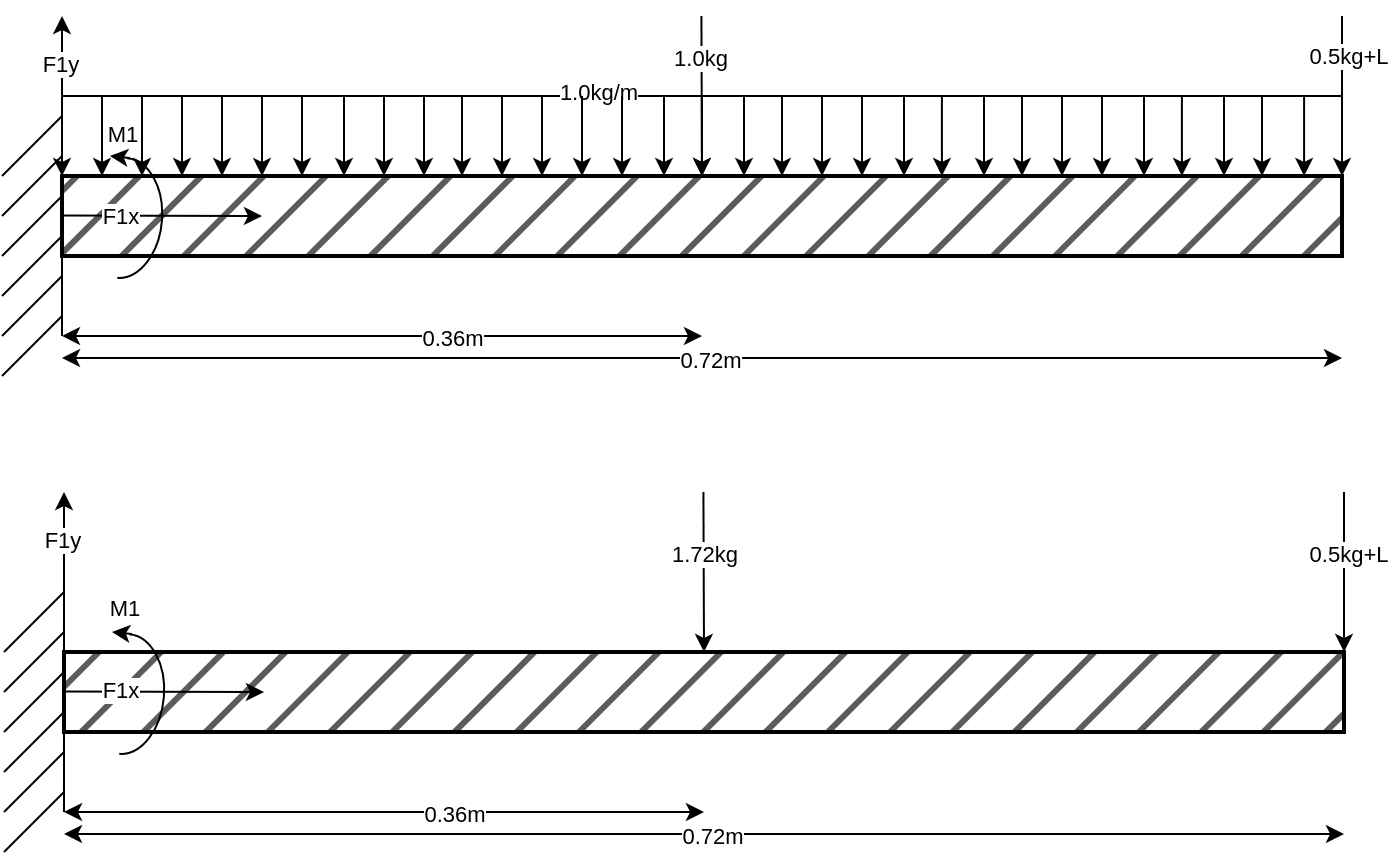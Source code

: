 <mxfile version="21.2.9" type="device" pages="3">
  <diagram name="Page-1" id="axzTdwanPPcY_GPAOkx-">
    <mxGraphModel dx="1050" dy="491" grid="1" gridSize="10" guides="1" tooltips="1" connect="1" arrows="1" fold="1" page="1" pageScale="1" pageWidth="827" pageHeight="1169" math="0" shadow="0">
      <root>
        <mxCell id="0" />
        <mxCell id="1" parent="0" />
        <mxCell id="p3DkcuDAO2Fv7h7GFcOw-1" value="" style="rounded=0;whiteSpace=wrap;html=1;gradientColor=none;fillStyle=hatch;fillColor=#5C5C5C;strokeWidth=2;" parent="1" vertex="1">
          <mxGeometry x="80" y="120" width="640" height="40" as="geometry" />
        </mxCell>
        <mxCell id="p3DkcuDAO2Fv7h7GFcOw-2" value="" style="endArrow=none;html=1;rounded=0;" parent="1" edge="1">
          <mxGeometry width="50" height="50" relative="1" as="geometry">
            <mxPoint x="80" y="200" as="sourcePoint" />
            <mxPoint x="80" y="80" as="targetPoint" />
          </mxGeometry>
        </mxCell>
        <mxCell id="p3DkcuDAO2Fv7h7GFcOw-3" value="" style="endArrow=none;html=1;rounded=0;" parent="1" edge="1">
          <mxGeometry width="50" height="50" relative="1" as="geometry">
            <mxPoint x="50" y="120" as="sourcePoint" />
            <mxPoint x="80" y="90" as="targetPoint" />
          </mxGeometry>
        </mxCell>
        <mxCell id="p3DkcuDAO2Fv7h7GFcOw-4" value="" style="endArrow=none;html=1;rounded=0;" parent="1" edge="1">
          <mxGeometry width="50" height="50" relative="1" as="geometry">
            <mxPoint x="50" y="140" as="sourcePoint" />
            <mxPoint x="80" y="110" as="targetPoint" />
          </mxGeometry>
        </mxCell>
        <mxCell id="p3DkcuDAO2Fv7h7GFcOw-5" value="" style="endArrow=none;html=1;rounded=0;" parent="1" edge="1">
          <mxGeometry width="50" height="50" relative="1" as="geometry">
            <mxPoint x="50" y="160" as="sourcePoint" />
            <mxPoint x="80" y="130" as="targetPoint" />
          </mxGeometry>
        </mxCell>
        <mxCell id="p3DkcuDAO2Fv7h7GFcOw-6" value="" style="endArrow=none;html=1;rounded=0;" parent="1" edge="1">
          <mxGeometry width="50" height="50" relative="1" as="geometry">
            <mxPoint x="50" y="180" as="sourcePoint" />
            <mxPoint x="80" y="150" as="targetPoint" />
          </mxGeometry>
        </mxCell>
        <mxCell id="p3DkcuDAO2Fv7h7GFcOw-7" value="" style="endArrow=none;html=1;rounded=0;" parent="1" edge="1">
          <mxGeometry width="50" height="50" relative="1" as="geometry">
            <mxPoint x="50" y="200" as="sourcePoint" />
            <mxPoint x="80" y="170" as="targetPoint" />
          </mxGeometry>
        </mxCell>
        <mxCell id="p3DkcuDAO2Fv7h7GFcOw-8" value="" style="endArrow=none;html=1;rounded=0;" parent="1" edge="1">
          <mxGeometry width="50" height="50" relative="1" as="geometry">
            <mxPoint x="50" y="220" as="sourcePoint" />
            <mxPoint x="80" y="190" as="targetPoint" />
          </mxGeometry>
        </mxCell>
        <mxCell id="p3DkcuDAO2Fv7h7GFcOw-12" value="" style="endArrow=classic;html=1;rounded=0;entryX=1;entryY=0;entryDx=0;entryDy=0;" parent="1" target="p3DkcuDAO2Fv7h7GFcOw-1" edge="1">
          <mxGeometry width="50" height="50" relative="1" as="geometry">
            <mxPoint x="720" y="40" as="sourcePoint" />
            <mxPoint x="790" y="20" as="targetPoint" />
          </mxGeometry>
        </mxCell>
        <mxCell id="p3DkcuDAO2Fv7h7GFcOw-53" value="0.5kg+L" style="edgeLabel;html=1;align=center;verticalAlign=middle;resizable=0;points=[];" parent="p3DkcuDAO2Fv7h7GFcOw-12" vertex="1" connectable="0">
          <mxGeometry x="-0.616" y="3" relative="1" as="geometry">
            <mxPoint y="4" as="offset" />
          </mxGeometry>
        </mxCell>
        <mxCell id="p3DkcuDAO2Fv7h7GFcOw-18" value="" style="endArrow=classic;html=1;rounded=0;entryX=1;entryY=0;entryDx=0;entryDy=0;" parent="1" edge="1">
          <mxGeometry width="50" height="50" relative="1" as="geometry">
            <mxPoint x="200" y="80" as="sourcePoint" />
            <mxPoint x="200" y="120" as="targetPoint" />
          </mxGeometry>
        </mxCell>
        <mxCell id="p3DkcuDAO2Fv7h7GFcOw-19" value="" style="endArrow=classic;html=1;rounded=0;entryX=1;entryY=0;entryDx=0;entryDy=0;" parent="1" edge="1">
          <mxGeometry width="50" height="50" relative="1" as="geometry">
            <mxPoint x="180" y="80" as="sourcePoint" />
            <mxPoint x="180" y="120" as="targetPoint" />
          </mxGeometry>
        </mxCell>
        <mxCell id="p3DkcuDAO2Fv7h7GFcOw-20" value="" style="endArrow=classic;html=1;rounded=0;entryX=1;entryY=0;entryDx=0;entryDy=0;" parent="1" edge="1">
          <mxGeometry width="50" height="50" relative="1" as="geometry">
            <mxPoint x="160" y="80" as="sourcePoint" />
            <mxPoint x="160" y="120" as="targetPoint" />
          </mxGeometry>
        </mxCell>
        <mxCell id="p3DkcuDAO2Fv7h7GFcOw-21" value="" style="endArrow=classic;html=1;rounded=0;entryX=1;entryY=0;entryDx=0;entryDy=0;" parent="1" edge="1">
          <mxGeometry width="50" height="50" relative="1" as="geometry">
            <mxPoint x="140" y="80" as="sourcePoint" />
            <mxPoint x="140" y="120" as="targetPoint" />
          </mxGeometry>
        </mxCell>
        <mxCell id="p3DkcuDAO2Fv7h7GFcOw-22" value="" style="endArrow=classic;html=1;rounded=0;entryX=1;entryY=0;entryDx=0;entryDy=0;" parent="1" edge="1">
          <mxGeometry width="50" height="50" relative="1" as="geometry">
            <mxPoint x="120" y="80" as="sourcePoint" />
            <mxPoint x="120" y="120" as="targetPoint" />
          </mxGeometry>
        </mxCell>
        <mxCell id="p3DkcuDAO2Fv7h7GFcOw-23" value="" style="endArrow=classic;html=1;rounded=0;entryX=1;entryY=0;entryDx=0;entryDy=0;" parent="1" edge="1">
          <mxGeometry width="50" height="50" relative="1" as="geometry">
            <mxPoint x="100" y="80" as="sourcePoint" />
            <mxPoint x="100" y="120" as="targetPoint" />
          </mxGeometry>
        </mxCell>
        <mxCell id="p3DkcuDAO2Fv7h7GFcOw-24" value="" style="endArrow=classic;html=1;rounded=0;entryX=1;entryY=0;entryDx=0;entryDy=0;" parent="1" edge="1">
          <mxGeometry width="50" height="50" relative="1" as="geometry">
            <mxPoint x="80" y="80" as="sourcePoint" />
            <mxPoint x="80" y="120" as="targetPoint" />
          </mxGeometry>
        </mxCell>
        <mxCell id="p3DkcuDAO2Fv7h7GFcOw-26" value="" style="endArrow=classic;html=1;rounded=0;endFill=1;startArrow=classic;startFill=1;" parent="1" edge="1">
          <mxGeometry width="50" height="50" relative="1" as="geometry">
            <mxPoint x="80" y="211" as="sourcePoint" />
            <mxPoint x="720" y="211" as="targetPoint" />
          </mxGeometry>
        </mxCell>
        <mxCell id="p3DkcuDAO2Fv7h7GFcOw-27" value="0.72m" style="edgeLabel;html=1;align=center;verticalAlign=middle;resizable=0;points=[];" parent="p3DkcuDAO2Fv7h7GFcOw-26" vertex="1" connectable="0">
          <mxGeometry x="-0.193" y="-1" relative="1" as="geometry">
            <mxPoint x="66" as="offset" />
          </mxGeometry>
        </mxCell>
        <mxCell id="p3DkcuDAO2Fv7h7GFcOw-28" value="" style="endArrow=none;html=1;rounded=0;" parent="1" edge="1">
          <mxGeometry width="50" height="50" relative="1" as="geometry">
            <mxPoint x="80" y="80" as="sourcePoint" />
            <mxPoint x="720" y="80" as="targetPoint" />
          </mxGeometry>
        </mxCell>
        <mxCell id="p3DkcuDAO2Fv7h7GFcOw-119" value="1.0kg/m" style="edgeLabel;html=1;align=center;verticalAlign=middle;resizable=0;points=[];" parent="p3DkcuDAO2Fv7h7GFcOw-28" vertex="1" connectable="0">
          <mxGeometry x="-0.16" y="2" relative="1" as="geometry">
            <mxPoint x="-1" as="offset" />
          </mxGeometry>
        </mxCell>
        <mxCell id="p3DkcuDAO2Fv7h7GFcOw-58" value="" style="endArrow=classic;html=1;rounded=0;entryX=1;entryY=0;entryDx=0;entryDy=0;" parent="1" edge="1">
          <mxGeometry width="50" height="50" relative="1" as="geometry">
            <mxPoint x="261" y="80" as="sourcePoint" />
            <mxPoint x="261" y="120" as="targetPoint" />
          </mxGeometry>
        </mxCell>
        <mxCell id="p3DkcuDAO2Fv7h7GFcOw-59" value="" style="endArrow=classic;html=1;rounded=0;entryX=1;entryY=0;entryDx=0;entryDy=0;" parent="1" edge="1">
          <mxGeometry width="50" height="50" relative="1" as="geometry">
            <mxPoint x="241" y="80" as="sourcePoint" />
            <mxPoint x="241" y="120" as="targetPoint" />
          </mxGeometry>
        </mxCell>
        <mxCell id="p3DkcuDAO2Fv7h7GFcOw-60" value="" style="endArrow=classic;html=1;rounded=0;entryX=1;entryY=0;entryDx=0;entryDy=0;" parent="1" edge="1">
          <mxGeometry width="50" height="50" relative="1" as="geometry">
            <mxPoint x="221" y="80" as="sourcePoint" />
            <mxPoint x="221" y="120" as="targetPoint" />
          </mxGeometry>
        </mxCell>
        <mxCell id="p3DkcuDAO2Fv7h7GFcOw-90" value="" style="endArrow=classic;html=1;rounded=0;endFill=1;startArrow=classic;startFill=1;" parent="1" edge="1">
          <mxGeometry width="50" height="50" relative="1" as="geometry">
            <mxPoint x="80" y="200" as="sourcePoint" />
            <mxPoint x="400" y="200" as="targetPoint" />
          </mxGeometry>
        </mxCell>
        <mxCell id="p3DkcuDAO2Fv7h7GFcOw-91" value="0.36m" style="edgeLabel;html=1;align=center;verticalAlign=middle;resizable=0;points=[];" parent="p3DkcuDAO2Fv7h7GFcOw-90" vertex="1" connectable="0">
          <mxGeometry x="-0.193" y="-1" relative="1" as="geometry">
            <mxPoint x="66" as="offset" />
          </mxGeometry>
        </mxCell>
        <mxCell id="p3DkcuDAO2Fv7h7GFcOw-94" value="" style="endArrow=classic;html=1;rounded=0;entryX=0.5;entryY=0;entryDx=0;entryDy=0;" parent="1" target="p3DkcuDAO2Fv7h7GFcOw-1" edge="1">
          <mxGeometry width="50" height="50" relative="1" as="geometry">
            <mxPoint x="399.71" y="40" as="sourcePoint" />
            <mxPoint x="440" y="50" as="targetPoint" />
          </mxGeometry>
        </mxCell>
        <mxCell id="p3DkcuDAO2Fv7h7GFcOw-95" value="1.0kg" style="edgeLabel;html=1;align=center;verticalAlign=middle;resizable=0;points=[];" parent="p3DkcuDAO2Fv7h7GFcOw-94" vertex="1" connectable="0">
          <mxGeometry x="-0.616" y="3" relative="1" as="geometry">
            <mxPoint x="-4" y="5" as="offset" />
          </mxGeometry>
        </mxCell>
        <mxCell id="p3DkcuDAO2Fv7h7GFcOw-96" value="" style="endArrow=classic;html=1;rounded=0;entryX=1;entryY=0;entryDx=0;entryDy=0;" parent="1" edge="1">
          <mxGeometry width="50" height="50" relative="1" as="geometry">
            <mxPoint x="360" y="80" as="sourcePoint" />
            <mxPoint x="360" y="120" as="targetPoint" />
          </mxGeometry>
        </mxCell>
        <mxCell id="p3DkcuDAO2Fv7h7GFcOw-97" value="" style="endArrow=classic;html=1;rounded=0;entryX=1;entryY=0;entryDx=0;entryDy=0;" parent="1" edge="1">
          <mxGeometry width="50" height="50" relative="1" as="geometry">
            <mxPoint x="340" y="80" as="sourcePoint" />
            <mxPoint x="340" y="120" as="targetPoint" />
          </mxGeometry>
        </mxCell>
        <mxCell id="p3DkcuDAO2Fv7h7GFcOw-98" value="" style="endArrow=classic;html=1;rounded=0;entryX=1;entryY=0;entryDx=0;entryDy=0;" parent="1" edge="1">
          <mxGeometry width="50" height="50" relative="1" as="geometry">
            <mxPoint x="320" y="80" as="sourcePoint" />
            <mxPoint x="320" y="120" as="targetPoint" />
          </mxGeometry>
        </mxCell>
        <mxCell id="p3DkcuDAO2Fv7h7GFcOw-99" value="" style="endArrow=classic;html=1;rounded=0;entryX=1;entryY=0;entryDx=0;entryDy=0;" parent="1" edge="1">
          <mxGeometry width="50" height="50" relative="1" as="geometry">
            <mxPoint x="300" y="80" as="sourcePoint" />
            <mxPoint x="300" y="120" as="targetPoint" />
          </mxGeometry>
        </mxCell>
        <mxCell id="p3DkcuDAO2Fv7h7GFcOw-100" value="" style="endArrow=classic;html=1;rounded=0;entryX=1;entryY=0;entryDx=0;entryDy=0;" parent="1" edge="1">
          <mxGeometry width="50" height="50" relative="1" as="geometry">
            <mxPoint x="280" y="80" as="sourcePoint" />
            <mxPoint x="280" y="120" as="targetPoint" />
          </mxGeometry>
        </mxCell>
        <mxCell id="p3DkcuDAO2Fv7h7GFcOw-101" value="" style="endArrow=classic;html=1;rounded=0;entryX=1;entryY=0;entryDx=0;entryDy=0;" parent="1" edge="1">
          <mxGeometry width="50" height="50" relative="1" as="geometry">
            <mxPoint x="421" y="80" as="sourcePoint" />
            <mxPoint x="421" y="120" as="targetPoint" />
          </mxGeometry>
        </mxCell>
        <mxCell id="p3DkcuDAO2Fv7h7GFcOw-102" value="" style="endArrow=classic;html=1;rounded=0;entryX=1;entryY=0;entryDx=0;entryDy=0;" parent="1" edge="1">
          <mxGeometry width="50" height="50" relative="1" as="geometry">
            <mxPoint x="399.95" y="80" as="sourcePoint" />
            <mxPoint x="399.95" y="120" as="targetPoint" />
          </mxGeometry>
        </mxCell>
        <mxCell id="p3DkcuDAO2Fv7h7GFcOw-103" value="" style="endArrow=classic;html=1;rounded=0;entryX=1;entryY=0;entryDx=0;entryDy=0;" parent="1" edge="1">
          <mxGeometry width="50" height="50" relative="1" as="geometry">
            <mxPoint x="381" y="80" as="sourcePoint" />
            <mxPoint x="381" y="120" as="targetPoint" />
          </mxGeometry>
        </mxCell>
        <mxCell id="p3DkcuDAO2Fv7h7GFcOw-104" value="" style="endArrow=classic;html=1;rounded=0;entryX=1;entryY=0;entryDx=0;entryDy=0;" parent="1" edge="1">
          <mxGeometry width="50" height="50" relative="1" as="geometry">
            <mxPoint x="480" y="80" as="sourcePoint" />
            <mxPoint x="480" y="120" as="targetPoint" />
          </mxGeometry>
        </mxCell>
        <mxCell id="p3DkcuDAO2Fv7h7GFcOw-105" value="" style="endArrow=classic;html=1;rounded=0;entryX=1;entryY=0;entryDx=0;entryDy=0;" parent="1" edge="1">
          <mxGeometry width="50" height="50" relative="1" as="geometry">
            <mxPoint x="460" y="80" as="sourcePoint" />
            <mxPoint x="460" y="120" as="targetPoint" />
          </mxGeometry>
        </mxCell>
        <mxCell id="p3DkcuDAO2Fv7h7GFcOw-106" value="" style="endArrow=classic;html=1;rounded=0;entryX=1;entryY=0;entryDx=0;entryDy=0;" parent="1" edge="1">
          <mxGeometry width="50" height="50" relative="1" as="geometry">
            <mxPoint x="440" y="80" as="sourcePoint" />
            <mxPoint x="440" y="120" as="targetPoint" />
          </mxGeometry>
        </mxCell>
        <mxCell id="p3DkcuDAO2Fv7h7GFcOw-107" value="" style="endArrow=classic;html=1;rounded=0;entryX=1;entryY=0;entryDx=0;entryDy=0;" parent="1" edge="1">
          <mxGeometry width="50" height="50" relative="1" as="geometry">
            <mxPoint x="541" y="80" as="sourcePoint" />
            <mxPoint x="541" y="120" as="targetPoint" />
          </mxGeometry>
        </mxCell>
        <mxCell id="p3DkcuDAO2Fv7h7GFcOw-108" value="" style="endArrow=classic;html=1;rounded=0;entryX=1;entryY=0;entryDx=0;entryDy=0;" parent="1" edge="1">
          <mxGeometry width="50" height="50" relative="1" as="geometry">
            <mxPoint x="519.95" y="80" as="sourcePoint" />
            <mxPoint x="519.95" y="120" as="targetPoint" />
          </mxGeometry>
        </mxCell>
        <mxCell id="p3DkcuDAO2Fv7h7GFcOw-109" value="" style="endArrow=classic;html=1;rounded=0;entryX=1;entryY=0;entryDx=0;entryDy=0;" parent="1" edge="1">
          <mxGeometry width="50" height="50" relative="1" as="geometry">
            <mxPoint x="501" y="80" as="sourcePoint" />
            <mxPoint x="501" y="120" as="targetPoint" />
          </mxGeometry>
        </mxCell>
        <mxCell id="p3DkcuDAO2Fv7h7GFcOw-110" value="" style="endArrow=classic;html=1;rounded=0;entryX=1;entryY=0;entryDx=0;entryDy=0;" parent="1" edge="1">
          <mxGeometry width="50" height="50" relative="1" as="geometry">
            <mxPoint x="600" y="80" as="sourcePoint" />
            <mxPoint x="600" y="120" as="targetPoint" />
          </mxGeometry>
        </mxCell>
        <mxCell id="p3DkcuDAO2Fv7h7GFcOw-111" value="" style="endArrow=classic;html=1;rounded=0;entryX=1;entryY=0;entryDx=0;entryDy=0;" parent="1" edge="1">
          <mxGeometry width="50" height="50" relative="1" as="geometry">
            <mxPoint x="580" y="80" as="sourcePoint" />
            <mxPoint x="580" y="120" as="targetPoint" />
          </mxGeometry>
        </mxCell>
        <mxCell id="p3DkcuDAO2Fv7h7GFcOw-112" value="" style="endArrow=classic;html=1;rounded=0;entryX=1;entryY=0;entryDx=0;entryDy=0;" parent="1" edge="1">
          <mxGeometry width="50" height="50" relative="1" as="geometry">
            <mxPoint x="560" y="80" as="sourcePoint" />
            <mxPoint x="560" y="120" as="targetPoint" />
          </mxGeometry>
        </mxCell>
        <mxCell id="p3DkcuDAO2Fv7h7GFcOw-113" value="" style="endArrow=classic;html=1;rounded=0;entryX=1;entryY=0;entryDx=0;entryDy=0;" parent="1" edge="1">
          <mxGeometry width="50" height="50" relative="1" as="geometry">
            <mxPoint x="661" y="80" as="sourcePoint" />
            <mxPoint x="661" y="120" as="targetPoint" />
          </mxGeometry>
        </mxCell>
        <mxCell id="p3DkcuDAO2Fv7h7GFcOw-114" value="" style="endArrow=classic;html=1;rounded=0;entryX=1;entryY=0;entryDx=0;entryDy=0;" parent="1" edge="1">
          <mxGeometry width="50" height="50" relative="1" as="geometry">
            <mxPoint x="639.95" y="80" as="sourcePoint" />
            <mxPoint x="639.95" y="120" as="targetPoint" />
          </mxGeometry>
        </mxCell>
        <mxCell id="p3DkcuDAO2Fv7h7GFcOw-115" value="" style="endArrow=classic;html=1;rounded=0;entryX=1;entryY=0;entryDx=0;entryDy=0;" parent="1" edge="1">
          <mxGeometry width="50" height="50" relative="1" as="geometry">
            <mxPoint x="621" y="80" as="sourcePoint" />
            <mxPoint x="621" y="120" as="targetPoint" />
          </mxGeometry>
        </mxCell>
        <mxCell id="p3DkcuDAO2Fv7h7GFcOw-116" value="" style="endArrow=classic;html=1;rounded=0;entryX=1;entryY=0;entryDx=0;entryDy=0;" parent="1" edge="1">
          <mxGeometry width="50" height="50" relative="1" as="geometry">
            <mxPoint x="701.05" y="80" as="sourcePoint" />
            <mxPoint x="701.05" y="120" as="targetPoint" />
          </mxGeometry>
        </mxCell>
        <mxCell id="p3DkcuDAO2Fv7h7GFcOw-117" value="" style="endArrow=classic;html=1;rounded=0;entryX=1;entryY=0;entryDx=0;entryDy=0;" parent="1" edge="1">
          <mxGeometry width="50" height="50" relative="1" as="geometry">
            <mxPoint x="680" y="80" as="sourcePoint" />
            <mxPoint x="680" y="120" as="targetPoint" />
          </mxGeometry>
        </mxCell>
        <mxCell id="p3DkcuDAO2Fv7h7GFcOw-120" value="" style="rounded=0;whiteSpace=wrap;html=1;fillStyle=hatch;fillColor=#5C5C5C;strokeWidth=2;gradientColor=none;" parent="1" vertex="1">
          <mxGeometry x="81" y="358" width="640" height="40" as="geometry" />
        </mxCell>
        <mxCell id="p3DkcuDAO2Fv7h7GFcOw-121" value="" style="endArrow=none;html=1;rounded=0;" parent="1" edge="1">
          <mxGeometry width="50" height="50" relative="1" as="geometry">
            <mxPoint x="81" y="438" as="sourcePoint" />
            <mxPoint x="81" y="318" as="targetPoint" />
          </mxGeometry>
        </mxCell>
        <mxCell id="p3DkcuDAO2Fv7h7GFcOw-122" value="" style="endArrow=none;html=1;rounded=0;" parent="1" edge="1">
          <mxGeometry width="50" height="50" relative="1" as="geometry">
            <mxPoint x="51" y="358" as="sourcePoint" />
            <mxPoint x="81" y="328" as="targetPoint" />
          </mxGeometry>
        </mxCell>
        <mxCell id="p3DkcuDAO2Fv7h7GFcOw-123" value="" style="endArrow=none;html=1;rounded=0;" parent="1" edge="1">
          <mxGeometry width="50" height="50" relative="1" as="geometry">
            <mxPoint x="51" y="378" as="sourcePoint" />
            <mxPoint x="81" y="348" as="targetPoint" />
          </mxGeometry>
        </mxCell>
        <mxCell id="p3DkcuDAO2Fv7h7GFcOw-124" value="" style="endArrow=none;html=1;rounded=0;" parent="1" edge="1">
          <mxGeometry width="50" height="50" relative="1" as="geometry">
            <mxPoint x="51" y="398" as="sourcePoint" />
            <mxPoint x="81" y="368" as="targetPoint" />
          </mxGeometry>
        </mxCell>
        <mxCell id="p3DkcuDAO2Fv7h7GFcOw-125" value="" style="endArrow=none;html=1;rounded=0;" parent="1" edge="1">
          <mxGeometry width="50" height="50" relative="1" as="geometry">
            <mxPoint x="51" y="418" as="sourcePoint" />
            <mxPoint x="81" y="388" as="targetPoint" />
          </mxGeometry>
        </mxCell>
        <mxCell id="p3DkcuDAO2Fv7h7GFcOw-126" value="" style="endArrow=none;html=1;rounded=0;" parent="1" edge="1">
          <mxGeometry width="50" height="50" relative="1" as="geometry">
            <mxPoint x="51" y="438" as="sourcePoint" />
            <mxPoint x="81" y="408" as="targetPoint" />
          </mxGeometry>
        </mxCell>
        <mxCell id="p3DkcuDAO2Fv7h7GFcOw-127" value="" style="endArrow=none;html=1;rounded=0;" parent="1" edge="1">
          <mxGeometry width="50" height="50" relative="1" as="geometry">
            <mxPoint x="51" y="458" as="sourcePoint" />
            <mxPoint x="81" y="428" as="targetPoint" />
          </mxGeometry>
        </mxCell>
        <mxCell id="p3DkcuDAO2Fv7h7GFcOw-128" value="" style="endArrow=classic;html=1;rounded=0;entryX=1;entryY=0;entryDx=0;entryDy=0;" parent="1" target="p3DkcuDAO2Fv7h7GFcOw-120" edge="1">
          <mxGeometry width="50" height="50" relative="1" as="geometry">
            <mxPoint x="721.0" y="278" as="sourcePoint" />
            <mxPoint x="791.0" y="258" as="targetPoint" />
          </mxGeometry>
        </mxCell>
        <mxCell id="p3DkcuDAO2Fv7h7GFcOw-170" value="0.5kg+L" style="edgeLabel;html=1;align=center;verticalAlign=middle;resizable=0;points=[];" parent="p3DkcuDAO2Fv7h7GFcOw-128" vertex="1" connectable="0">
          <mxGeometry x="-0.242" y="2" relative="1" as="geometry">
            <mxPoint as="offset" />
          </mxGeometry>
        </mxCell>
        <mxCell id="p3DkcuDAO2Fv7h7GFcOw-137" value="" style="endArrow=classic;html=1;rounded=0;endFill=1;startArrow=classic;startFill=1;" parent="1" edge="1">
          <mxGeometry width="50" height="50" relative="1" as="geometry">
            <mxPoint x="81" y="449" as="sourcePoint" />
            <mxPoint x="721.0" y="449" as="targetPoint" />
          </mxGeometry>
        </mxCell>
        <mxCell id="p3DkcuDAO2Fv7h7GFcOw-138" value="0.72m" style="edgeLabel;html=1;align=center;verticalAlign=middle;resizable=0;points=[];" parent="p3DkcuDAO2Fv7h7GFcOw-137" vertex="1" connectable="0">
          <mxGeometry x="-0.193" y="-1" relative="1" as="geometry">
            <mxPoint x="66" as="offset" />
          </mxGeometry>
        </mxCell>
        <mxCell id="p3DkcuDAO2Fv7h7GFcOw-144" value="" style="endArrow=classic;html=1;rounded=0;endFill=1;startArrow=classic;startFill=1;" parent="1" edge="1">
          <mxGeometry width="50" height="50" relative="1" as="geometry">
            <mxPoint x="81" y="438" as="sourcePoint" />
            <mxPoint x="401.0" y="438" as="targetPoint" />
          </mxGeometry>
        </mxCell>
        <mxCell id="p3DkcuDAO2Fv7h7GFcOw-145" value="0.36m" style="edgeLabel;html=1;align=center;verticalAlign=middle;resizable=0;points=[];" parent="p3DkcuDAO2Fv7h7GFcOw-144" vertex="1" connectable="0">
          <mxGeometry x="-0.193" y="-1" relative="1" as="geometry">
            <mxPoint x="66" as="offset" />
          </mxGeometry>
        </mxCell>
        <mxCell id="p3DkcuDAO2Fv7h7GFcOw-146" value="" style="endArrow=classic;html=1;rounded=0;entryX=0.5;entryY=0;entryDx=0;entryDy=0;" parent="1" target="p3DkcuDAO2Fv7h7GFcOw-120" edge="1">
          <mxGeometry width="50" height="50" relative="1" as="geometry">
            <mxPoint x="400.71" y="278" as="sourcePoint" />
            <mxPoint x="441.0" y="288" as="targetPoint" />
          </mxGeometry>
        </mxCell>
        <mxCell id="p3DkcuDAO2Fv7h7GFcOw-147" value="1.72kg" style="edgeLabel;html=1;align=center;verticalAlign=middle;resizable=0;points=[];" parent="p3DkcuDAO2Fv7h7GFcOw-146" vertex="1" connectable="0">
          <mxGeometry x="-0.616" y="3" relative="1" as="geometry">
            <mxPoint x="-3" y="15" as="offset" />
          </mxGeometry>
        </mxCell>
        <mxCell id="p3DkcuDAO2Fv7h7GFcOw-171" value="" style="edgeStyle=none;orthogonalLoop=1;jettySize=auto;html=1;rounded=0;exitX=0;exitY=0.5;exitDx=0;exitDy=0;" parent="1" source="p3DkcuDAO2Fv7h7GFcOw-1" edge="1">
          <mxGeometry width="100" relative="1" as="geometry">
            <mxPoint x="60" y="80" as="sourcePoint" />
            <mxPoint x="80" y="40" as="targetPoint" />
            <Array as="points" />
          </mxGeometry>
        </mxCell>
        <mxCell id="p3DkcuDAO2Fv7h7GFcOw-190" value="F1y" style="edgeLabel;html=1;align=center;verticalAlign=middle;resizable=0;points=[];" parent="p3DkcuDAO2Fv7h7GFcOw-171" vertex="1" connectable="0">
          <mxGeometry x="0.525" y="1" relative="1" as="geometry">
            <mxPoint as="offset" />
          </mxGeometry>
        </mxCell>
        <mxCell id="p3DkcuDAO2Fv7h7GFcOw-172" value="" style="edgeStyle=none;orthogonalLoop=1;jettySize=auto;html=1;rounded=0;" parent="1" edge="1">
          <mxGeometry width="100" relative="1" as="geometry">
            <mxPoint x="80" y="139.71" as="sourcePoint" />
            <mxPoint x="180" y="140" as="targetPoint" />
            <Array as="points" />
          </mxGeometry>
        </mxCell>
        <mxCell id="p3DkcuDAO2Fv7h7GFcOw-189" value="F1x" style="edgeLabel;html=1;align=center;verticalAlign=middle;resizable=0;points=[];" parent="p3DkcuDAO2Fv7h7GFcOw-172" vertex="1" connectable="0">
          <mxGeometry x="0.383" y="-1" relative="1" as="geometry">
            <mxPoint x="-40" y="-1" as="offset" />
          </mxGeometry>
        </mxCell>
        <mxCell id="p3DkcuDAO2Fv7h7GFcOw-188" value="" style="group;rotation=5;" parent="1" vertex="1" connectable="0">
          <mxGeometry x="90" y="111" width="60" height="60" as="geometry" />
        </mxCell>
        <mxCell id="p3DkcuDAO2Fv7h7GFcOw-179" value="" style="verticalLabelPosition=bottom;verticalAlign=top;html=1;shape=mxgraph.basic.arc;startAngle=0.5;endAngle=0.998;rotation=-175;" parent="p3DkcuDAO2Fv7h7GFcOw-188" vertex="1">
          <mxGeometry width="40" height="60" as="geometry" />
        </mxCell>
        <mxCell id="p3DkcuDAO2Fv7h7GFcOw-183" value="" style="endArrow=classic;html=1;rounded=0;" parent="p3DkcuDAO2Fv7h7GFcOw-188" edge="1">
          <mxGeometry width="50" height="50" relative="1" as="geometry">
            <mxPoint x="24" as="sourcePoint" />
            <mxPoint x="14" y="-1" as="targetPoint" />
          </mxGeometry>
        </mxCell>
        <mxCell id="p3DkcuDAO2Fv7h7GFcOw-192" value="" style="edgeStyle=none;orthogonalLoop=1;jettySize=auto;html=1;rounded=0;exitX=0;exitY=0.5;exitDx=0;exitDy=0;" parent="1" edge="1">
          <mxGeometry width="100" relative="1" as="geometry">
            <mxPoint x="81" y="378" as="sourcePoint" />
            <mxPoint x="81" y="278" as="targetPoint" />
            <Array as="points" />
          </mxGeometry>
        </mxCell>
        <mxCell id="p3DkcuDAO2Fv7h7GFcOw-193" value="F1y" style="edgeLabel;html=1;align=center;verticalAlign=middle;resizable=0;points=[];" parent="p3DkcuDAO2Fv7h7GFcOw-192" vertex="1" connectable="0">
          <mxGeometry x="0.525" y="1" relative="1" as="geometry">
            <mxPoint as="offset" />
          </mxGeometry>
        </mxCell>
        <mxCell id="p3DkcuDAO2Fv7h7GFcOw-194" value="" style="edgeStyle=none;orthogonalLoop=1;jettySize=auto;html=1;rounded=0;" parent="1" edge="1">
          <mxGeometry width="100" relative="1" as="geometry">
            <mxPoint x="81" y="377.71" as="sourcePoint" />
            <mxPoint x="181" y="378" as="targetPoint" />
            <Array as="points" />
          </mxGeometry>
        </mxCell>
        <mxCell id="p3DkcuDAO2Fv7h7GFcOw-195" value="F1x" style="edgeLabel;html=1;align=center;verticalAlign=middle;resizable=0;points=[];" parent="p3DkcuDAO2Fv7h7GFcOw-194" vertex="1" connectable="0">
          <mxGeometry x="0.383" y="-1" relative="1" as="geometry">
            <mxPoint x="-41" y="-2" as="offset" />
          </mxGeometry>
        </mxCell>
        <mxCell id="p3DkcuDAO2Fv7h7GFcOw-196" value="" style="group;rotation=5;" parent="1" vertex="1" connectable="0">
          <mxGeometry x="91" y="349" width="60" height="60" as="geometry" />
        </mxCell>
        <mxCell id="p3DkcuDAO2Fv7h7GFcOw-197" value="" style="verticalLabelPosition=bottom;verticalAlign=top;html=1;shape=mxgraph.basic.arc;startAngle=0.5;endAngle=0.998;rotation=-175;" parent="p3DkcuDAO2Fv7h7GFcOw-196" vertex="1">
          <mxGeometry width="40" height="60" as="geometry" />
        </mxCell>
        <mxCell id="p3DkcuDAO2Fv7h7GFcOw-198" value="" style="endArrow=classic;html=1;rounded=0;" parent="p3DkcuDAO2Fv7h7GFcOw-196" edge="1">
          <mxGeometry width="50" height="50" relative="1" as="geometry">
            <mxPoint x="24" as="sourcePoint" />
            <mxPoint x="14" y="-1" as="targetPoint" />
          </mxGeometry>
        </mxCell>
        <mxCell id="p3DkcuDAO2Fv7h7GFcOw-199" value="M1" style="text;html=1;align=center;verticalAlign=middle;resizable=0;points=[];autosize=1;strokeColor=none;fillColor=none;fontSize=11;labelBackgroundColor=default;" parent="1" vertex="1">
          <mxGeometry x="91" y="321" width="40" height="30" as="geometry" />
        </mxCell>
        <mxCell id="p3DkcuDAO2Fv7h7GFcOw-201" value="M1" style="text;html=1;align=center;verticalAlign=middle;resizable=0;points=[];autosize=1;strokeColor=none;fillColor=none;fontSize=11;labelBackgroundColor=default;" parent="1" vertex="1">
          <mxGeometry x="90" y="84" width="40" height="30" as="geometry" />
        </mxCell>
      </root>
    </mxGraphModel>
  </diagram>
  <diagram id="LZLBmjJBoGOjxPH9d1fA" name="Page-2">
    <mxGraphModel dx="875" dy="409" grid="1" gridSize="10" guides="1" tooltips="1" connect="1" arrows="1" fold="1" page="1" pageScale="1" pageWidth="827" pageHeight="1169" math="0" shadow="0">
      <root>
        <mxCell id="0" />
        <mxCell id="1" parent="0" />
        <mxCell id="YxNSKk7f1BrvuIcTue9_-1" value="" style="rounded=0;whiteSpace=wrap;html=1;fillStyle=hatch;fillColor=#5C5C5C;strokeWidth=2;gradientColor=none;" parent="1" vertex="1">
          <mxGeometry x="80" y="160" width="640" height="40" as="geometry" />
        </mxCell>
        <mxCell id="YxNSKk7f1BrvuIcTue9_-2" value="" style="endArrow=none;html=1;rounded=0;" parent="1" edge="1">
          <mxGeometry width="50" height="50" relative="1" as="geometry">
            <mxPoint x="80" y="240" as="sourcePoint" />
            <mxPoint x="80" y="120" as="targetPoint" />
          </mxGeometry>
        </mxCell>
        <mxCell id="YxNSKk7f1BrvuIcTue9_-3" value="" style="endArrow=none;html=1;rounded=0;" parent="1" edge="1">
          <mxGeometry width="50" height="50" relative="1" as="geometry">
            <mxPoint x="50" y="160" as="sourcePoint" />
            <mxPoint x="80" y="130" as="targetPoint" />
          </mxGeometry>
        </mxCell>
        <mxCell id="YxNSKk7f1BrvuIcTue9_-4" value="" style="endArrow=none;html=1;rounded=0;" parent="1" edge="1">
          <mxGeometry width="50" height="50" relative="1" as="geometry">
            <mxPoint x="50" y="180" as="sourcePoint" />
            <mxPoint x="80" y="150" as="targetPoint" />
          </mxGeometry>
        </mxCell>
        <mxCell id="YxNSKk7f1BrvuIcTue9_-5" value="" style="endArrow=none;html=1;rounded=0;" parent="1" edge="1">
          <mxGeometry width="50" height="50" relative="1" as="geometry">
            <mxPoint x="50" y="200" as="sourcePoint" />
            <mxPoint x="80" y="170" as="targetPoint" />
          </mxGeometry>
        </mxCell>
        <mxCell id="YxNSKk7f1BrvuIcTue9_-6" value="" style="endArrow=none;html=1;rounded=0;" parent="1" edge="1">
          <mxGeometry width="50" height="50" relative="1" as="geometry">
            <mxPoint x="50" y="220" as="sourcePoint" />
            <mxPoint x="80" y="190" as="targetPoint" />
          </mxGeometry>
        </mxCell>
        <mxCell id="YxNSKk7f1BrvuIcTue9_-7" value="" style="endArrow=none;html=1;rounded=0;" parent="1" edge="1">
          <mxGeometry width="50" height="50" relative="1" as="geometry">
            <mxPoint x="50" y="240" as="sourcePoint" />
            <mxPoint x="80" y="210" as="targetPoint" />
          </mxGeometry>
        </mxCell>
        <mxCell id="YxNSKk7f1BrvuIcTue9_-8" value="" style="endArrow=none;html=1;rounded=0;" parent="1" edge="1">
          <mxGeometry width="50" height="50" relative="1" as="geometry">
            <mxPoint x="50" y="260" as="sourcePoint" />
            <mxPoint x="80" y="230" as="targetPoint" />
          </mxGeometry>
        </mxCell>
        <mxCell id="YxNSKk7f1BrvuIcTue9_-9" value="" style="endArrow=classic;html=1;rounded=0;entryX=1;entryY=0;entryDx=0;entryDy=0;" parent="1" target="YxNSKk7f1BrvuIcTue9_-1" edge="1">
          <mxGeometry width="50" height="50" relative="1" as="geometry">
            <mxPoint x="720.0" y="80" as="sourcePoint" />
            <mxPoint x="790.0" y="60" as="targetPoint" />
          </mxGeometry>
        </mxCell>
        <mxCell id="YxNSKk7f1BrvuIcTue9_-10" value="0.5kg+L" style="edgeLabel;html=1;align=center;verticalAlign=middle;resizable=0;points=[];" parent="YxNSKk7f1BrvuIcTue9_-9" vertex="1" connectable="0">
          <mxGeometry x="-0.242" y="2" relative="1" as="geometry">
            <mxPoint as="offset" />
          </mxGeometry>
        </mxCell>
        <mxCell id="YxNSKk7f1BrvuIcTue9_-11" value="" style="endArrow=classic;html=1;rounded=0;endFill=1;startArrow=classic;startFill=1;" parent="1" edge="1">
          <mxGeometry width="50" height="50" relative="1" as="geometry">
            <mxPoint x="80" y="251" as="sourcePoint" />
            <mxPoint x="720.0" y="251" as="targetPoint" />
          </mxGeometry>
        </mxCell>
        <mxCell id="YxNSKk7f1BrvuIcTue9_-12" value="0.72m" style="edgeLabel;html=1;align=center;verticalAlign=middle;resizable=0;points=[];" parent="YxNSKk7f1BrvuIcTue9_-11" vertex="1" connectable="0">
          <mxGeometry x="-0.193" y="-1" relative="1" as="geometry">
            <mxPoint x="66" as="offset" />
          </mxGeometry>
        </mxCell>
        <mxCell id="YxNSKk7f1BrvuIcTue9_-13" value="" style="endArrow=classic;html=1;rounded=0;endFill=1;startArrow=classic;startFill=1;" parent="1" edge="1">
          <mxGeometry width="50" height="50" relative="1" as="geometry">
            <mxPoint x="80" y="240" as="sourcePoint" />
            <mxPoint x="285.18" y="240" as="targetPoint" />
          </mxGeometry>
        </mxCell>
        <mxCell id="YxNSKk7f1BrvuIcTue9_-14" value="0.19m" style="edgeLabel;html=1;align=center;verticalAlign=middle;resizable=0;points=[];" parent="YxNSKk7f1BrvuIcTue9_-13" vertex="1" connectable="0">
          <mxGeometry x="-0.193" y="-1" relative="1" as="geometry">
            <mxPoint x="66" as="offset" />
          </mxGeometry>
        </mxCell>
        <mxCell id="YxNSKk7f1BrvuIcTue9_-15" value="" style="endArrow=classic;html=1;rounded=0;entryX=0.5;entryY=0;entryDx=0;entryDy=0;" parent="1" edge="1">
          <mxGeometry width="50" height="50" relative="1" as="geometry">
            <mxPoint x="285.18" y="80" as="sourcePoint" />
            <mxPoint x="285.47" y="160" as="targetPoint" />
          </mxGeometry>
        </mxCell>
        <mxCell id="YxNSKk7f1BrvuIcTue9_-16" value="1.9kg" style="edgeLabel;html=1;align=center;verticalAlign=middle;resizable=0;points=[];" parent="YxNSKk7f1BrvuIcTue9_-15" vertex="1" connectable="0">
          <mxGeometry x="-0.616" y="3" relative="1" as="geometry">
            <mxPoint x="-3" y="15" as="offset" />
          </mxGeometry>
        </mxCell>
        <mxCell id="YxNSKk7f1BrvuIcTue9_-17" value="" style="edgeStyle=none;orthogonalLoop=1;jettySize=auto;html=1;rounded=0;exitX=0;exitY=0.5;exitDx=0;exitDy=0;" parent="1" edge="1">
          <mxGeometry width="100" relative="1" as="geometry">
            <mxPoint x="80" y="180" as="sourcePoint" />
            <mxPoint x="80" y="80" as="targetPoint" />
            <Array as="points" />
          </mxGeometry>
        </mxCell>
        <mxCell id="YxNSKk7f1BrvuIcTue9_-18" value="F1y" style="edgeLabel;html=1;align=center;verticalAlign=middle;resizable=0;points=[];" parent="YxNSKk7f1BrvuIcTue9_-17" vertex="1" connectable="0">
          <mxGeometry x="0.525" y="1" relative="1" as="geometry">
            <mxPoint as="offset" />
          </mxGeometry>
        </mxCell>
        <mxCell id="YxNSKk7f1BrvuIcTue9_-19" value="" style="edgeStyle=none;orthogonalLoop=1;jettySize=auto;html=1;rounded=0;" parent="1" edge="1">
          <mxGeometry width="100" relative="1" as="geometry">
            <mxPoint x="80" y="179.71" as="sourcePoint" />
            <mxPoint x="180" y="180" as="targetPoint" />
            <Array as="points" />
          </mxGeometry>
        </mxCell>
        <mxCell id="YxNSKk7f1BrvuIcTue9_-20" value="F1x" style="edgeLabel;html=1;align=center;verticalAlign=middle;resizable=0;points=[];" parent="YxNSKk7f1BrvuIcTue9_-19" vertex="1" connectable="0">
          <mxGeometry x="0.383" y="-1" relative="1" as="geometry">
            <mxPoint x="-41" y="-2" as="offset" />
          </mxGeometry>
        </mxCell>
        <mxCell id="YxNSKk7f1BrvuIcTue9_-21" value="" style="group;rotation=5;" parent="1" vertex="1" connectable="0">
          <mxGeometry x="90" y="151" width="60" height="60" as="geometry" />
        </mxCell>
        <mxCell id="YxNSKk7f1BrvuIcTue9_-22" value="" style="verticalLabelPosition=bottom;verticalAlign=top;html=1;shape=mxgraph.basic.arc;startAngle=0.5;endAngle=0.998;rotation=-175;" parent="YxNSKk7f1BrvuIcTue9_-21" vertex="1">
          <mxGeometry width="40" height="60" as="geometry" />
        </mxCell>
        <mxCell id="YxNSKk7f1BrvuIcTue9_-23" value="" style="endArrow=classic;html=1;rounded=0;" parent="YxNSKk7f1BrvuIcTue9_-21" edge="1">
          <mxGeometry width="50" height="50" relative="1" as="geometry">
            <mxPoint x="24" as="sourcePoint" />
            <mxPoint x="14" y="-1" as="targetPoint" />
          </mxGeometry>
        </mxCell>
        <mxCell id="YxNSKk7f1BrvuIcTue9_-24" value="M1" style="text;html=1;align=center;verticalAlign=middle;resizable=0;points=[];autosize=1;strokeColor=none;fillColor=none;fontSize=11;labelBackgroundColor=default;" parent="1" vertex="1">
          <mxGeometry x="90" y="123" width="40" height="30" as="geometry" />
        </mxCell>
      </root>
    </mxGraphModel>
  </diagram>
  <diagram id="xJZ1FRS2IvEtv4qOCWMG" name="Page-3">
    <mxGraphModel dx="724" dy="379" grid="1" gridSize="10" guides="1" tooltips="1" connect="1" arrows="1" fold="1" page="1" pageScale="1" pageWidth="827" pageHeight="1169" math="0" shadow="0">
      <root>
        <mxCell id="0" />
        <mxCell id="1" parent="0" />
        <mxCell id="Uho_BnxfFOAtAvo_rA1V-1" value="" style="rounded=0;whiteSpace=wrap;html=1;fillStyle=hatch;fillColor=#5C5C5C;strokeWidth=2;gradientColor=none;" vertex="1" parent="1">
          <mxGeometry x="80" y="160" width="480" height="40" as="geometry" />
        </mxCell>
        <mxCell id="Uho_BnxfFOAtAvo_rA1V-2" value="" style="endArrow=none;html=1;rounded=0;" edge="1" parent="1">
          <mxGeometry width="50" height="50" relative="1" as="geometry">
            <mxPoint x="80" y="240" as="sourcePoint" />
            <mxPoint x="80" y="120" as="targetPoint" />
          </mxGeometry>
        </mxCell>
        <mxCell id="Uho_BnxfFOAtAvo_rA1V-3" value="" style="endArrow=none;html=1;rounded=0;" edge="1" parent="1">
          <mxGeometry width="50" height="50" relative="1" as="geometry">
            <mxPoint x="50" y="160" as="sourcePoint" />
            <mxPoint x="80" y="130" as="targetPoint" />
          </mxGeometry>
        </mxCell>
        <mxCell id="Uho_BnxfFOAtAvo_rA1V-4" value="" style="endArrow=none;html=1;rounded=0;" edge="1" parent="1">
          <mxGeometry width="50" height="50" relative="1" as="geometry">
            <mxPoint x="50" y="180" as="sourcePoint" />
            <mxPoint x="80" y="150" as="targetPoint" />
          </mxGeometry>
        </mxCell>
        <mxCell id="Uho_BnxfFOAtAvo_rA1V-5" value="" style="endArrow=none;html=1;rounded=0;" edge="1" parent="1">
          <mxGeometry width="50" height="50" relative="1" as="geometry">
            <mxPoint x="50" y="200" as="sourcePoint" />
            <mxPoint x="80" y="170" as="targetPoint" />
          </mxGeometry>
        </mxCell>
        <mxCell id="Uho_BnxfFOAtAvo_rA1V-6" value="" style="endArrow=none;html=1;rounded=0;" edge="1" parent="1">
          <mxGeometry width="50" height="50" relative="1" as="geometry">
            <mxPoint x="50" y="220" as="sourcePoint" />
            <mxPoint x="80" y="190" as="targetPoint" />
          </mxGeometry>
        </mxCell>
        <mxCell id="Uho_BnxfFOAtAvo_rA1V-7" value="" style="endArrow=none;html=1;rounded=0;" edge="1" parent="1">
          <mxGeometry width="50" height="50" relative="1" as="geometry">
            <mxPoint x="50" y="240" as="sourcePoint" />
            <mxPoint x="80" y="210" as="targetPoint" />
          </mxGeometry>
        </mxCell>
        <mxCell id="Uho_BnxfFOAtAvo_rA1V-8" value="" style="endArrow=none;html=1;rounded=0;" edge="1" parent="1">
          <mxGeometry width="50" height="50" relative="1" as="geometry">
            <mxPoint x="50" y="260" as="sourcePoint" />
            <mxPoint x="80" y="230" as="targetPoint" />
          </mxGeometry>
        </mxCell>
        <mxCell id="Uho_BnxfFOAtAvo_rA1V-9" value="" style="endArrow=classic;html=1;rounded=0;entryX=1;entryY=0;entryDx=0;entryDy=0;" edge="1" parent="1" target="Uho_BnxfFOAtAvo_rA1V-1">
          <mxGeometry width="50" height="50" relative="1" as="geometry">
            <mxPoint x="560" y="80" as="sourcePoint" />
            <mxPoint x="790.0" y="60" as="targetPoint" />
          </mxGeometry>
        </mxCell>
        <mxCell id="Uho_BnxfFOAtAvo_rA1V-10" value="0.5kg+L" style="edgeLabel;html=1;align=center;verticalAlign=middle;resizable=0;points=[];" vertex="1" connectable="0" parent="Uho_BnxfFOAtAvo_rA1V-9">
          <mxGeometry x="-0.242" y="2" relative="1" as="geometry">
            <mxPoint as="offset" />
          </mxGeometry>
        </mxCell>
        <mxCell id="Uho_BnxfFOAtAvo_rA1V-11" value="" style="endArrow=classic;html=1;rounded=0;endFill=1;startArrow=classic;startFill=1;" edge="1" parent="1">
          <mxGeometry width="50" height="50" relative="1" as="geometry">
            <mxPoint x="80" y="251" as="sourcePoint" />
            <mxPoint x="560" y="250" as="targetPoint" />
          </mxGeometry>
        </mxCell>
        <mxCell id="Uho_BnxfFOAtAvo_rA1V-12" value="0.41m" style="edgeLabel;html=1;align=center;verticalAlign=middle;resizable=0;points=[];" vertex="1" connectable="0" parent="Uho_BnxfFOAtAvo_rA1V-11">
          <mxGeometry x="-0.193" y="-1" relative="1" as="geometry">
            <mxPoint x="66" as="offset" />
          </mxGeometry>
        </mxCell>
        <mxCell id="Uho_BnxfFOAtAvo_rA1V-13" value="" style="endArrow=classic;html=1;rounded=0;endFill=1;startArrow=classic;startFill=1;" edge="1" parent="1">
          <mxGeometry width="50" height="50" relative="1" as="geometry">
            <mxPoint x="80" y="240" as="sourcePoint" />
            <mxPoint x="240" y="240" as="targetPoint" />
          </mxGeometry>
        </mxCell>
        <mxCell id="Uho_BnxfFOAtAvo_rA1V-14" value="0.082m" style="edgeLabel;html=1;align=center;verticalAlign=middle;resizable=0;points=[];" vertex="1" connectable="0" parent="Uho_BnxfFOAtAvo_rA1V-13">
          <mxGeometry x="-0.193" y="-1" relative="1" as="geometry">
            <mxPoint x="25" as="offset" />
          </mxGeometry>
        </mxCell>
        <mxCell id="Uho_BnxfFOAtAvo_rA1V-15" value="" style="endArrow=classic;html=1;rounded=0;entryX=0.5;entryY=0;entryDx=0;entryDy=0;" edge="1" parent="1">
          <mxGeometry width="50" height="50" relative="1" as="geometry">
            <mxPoint x="240.0" y="80" as="sourcePoint" />
            <mxPoint x="240.29" y="160" as="targetPoint" />
          </mxGeometry>
        </mxCell>
        <mxCell id="Uho_BnxfFOAtAvo_rA1V-16" value="0.27kg" style="edgeLabel;html=1;align=center;verticalAlign=middle;resizable=0;points=[];" vertex="1" connectable="0" parent="Uho_BnxfFOAtAvo_rA1V-15">
          <mxGeometry x="-0.616" y="3" relative="1" as="geometry">
            <mxPoint x="-3" y="15" as="offset" />
          </mxGeometry>
        </mxCell>
        <mxCell id="Uho_BnxfFOAtAvo_rA1V-17" value="" style="edgeStyle=none;orthogonalLoop=1;jettySize=auto;html=1;rounded=0;exitX=0;exitY=0.5;exitDx=0;exitDy=0;" edge="1" parent="1">
          <mxGeometry width="100" relative="1" as="geometry">
            <mxPoint x="80" y="180" as="sourcePoint" />
            <mxPoint x="80" y="80" as="targetPoint" />
            <Array as="points" />
          </mxGeometry>
        </mxCell>
        <mxCell id="Uho_BnxfFOAtAvo_rA1V-18" value="F1y" style="edgeLabel;html=1;align=center;verticalAlign=middle;resizable=0;points=[];" vertex="1" connectable="0" parent="Uho_BnxfFOAtAvo_rA1V-17">
          <mxGeometry x="0.525" y="1" relative="1" as="geometry">
            <mxPoint as="offset" />
          </mxGeometry>
        </mxCell>
        <mxCell id="Uho_BnxfFOAtAvo_rA1V-19" value="" style="edgeStyle=none;orthogonalLoop=1;jettySize=auto;html=1;rounded=0;" edge="1" parent="1">
          <mxGeometry width="100" relative="1" as="geometry">
            <mxPoint x="80" y="179.71" as="sourcePoint" />
            <mxPoint x="180" y="180" as="targetPoint" />
            <Array as="points" />
          </mxGeometry>
        </mxCell>
        <mxCell id="Uho_BnxfFOAtAvo_rA1V-20" value="F1x" style="edgeLabel;html=1;align=center;verticalAlign=middle;resizable=0;points=[];" vertex="1" connectable="0" parent="Uho_BnxfFOAtAvo_rA1V-19">
          <mxGeometry x="0.383" y="-1" relative="1" as="geometry">
            <mxPoint x="-41" y="-2" as="offset" />
          </mxGeometry>
        </mxCell>
        <mxCell id="Uho_BnxfFOAtAvo_rA1V-21" value="" style="group;rotation=5;" vertex="1" connectable="0" parent="1">
          <mxGeometry x="90" y="151" width="60" height="60" as="geometry" />
        </mxCell>
        <mxCell id="Uho_BnxfFOAtAvo_rA1V-22" value="" style="verticalLabelPosition=bottom;verticalAlign=top;html=1;shape=mxgraph.basic.arc;startAngle=0.5;endAngle=0.998;rotation=-175;" vertex="1" parent="Uho_BnxfFOAtAvo_rA1V-21">
          <mxGeometry width="40" height="60" as="geometry" />
        </mxCell>
        <mxCell id="Uho_BnxfFOAtAvo_rA1V-23" value="" style="endArrow=classic;html=1;rounded=0;" edge="1" parent="Uho_BnxfFOAtAvo_rA1V-21">
          <mxGeometry width="50" height="50" relative="1" as="geometry">
            <mxPoint x="24" as="sourcePoint" />
            <mxPoint x="14" y="-1" as="targetPoint" />
          </mxGeometry>
        </mxCell>
        <mxCell id="Uho_BnxfFOAtAvo_rA1V-24" value="M1" style="text;html=1;align=center;verticalAlign=middle;resizable=0;points=[];autosize=1;strokeColor=none;fillColor=none;fontSize=11;labelBackgroundColor=default;" vertex="1" parent="1">
          <mxGeometry x="90" y="123" width="40" height="30" as="geometry" />
        </mxCell>
      </root>
    </mxGraphModel>
  </diagram>
</mxfile>
